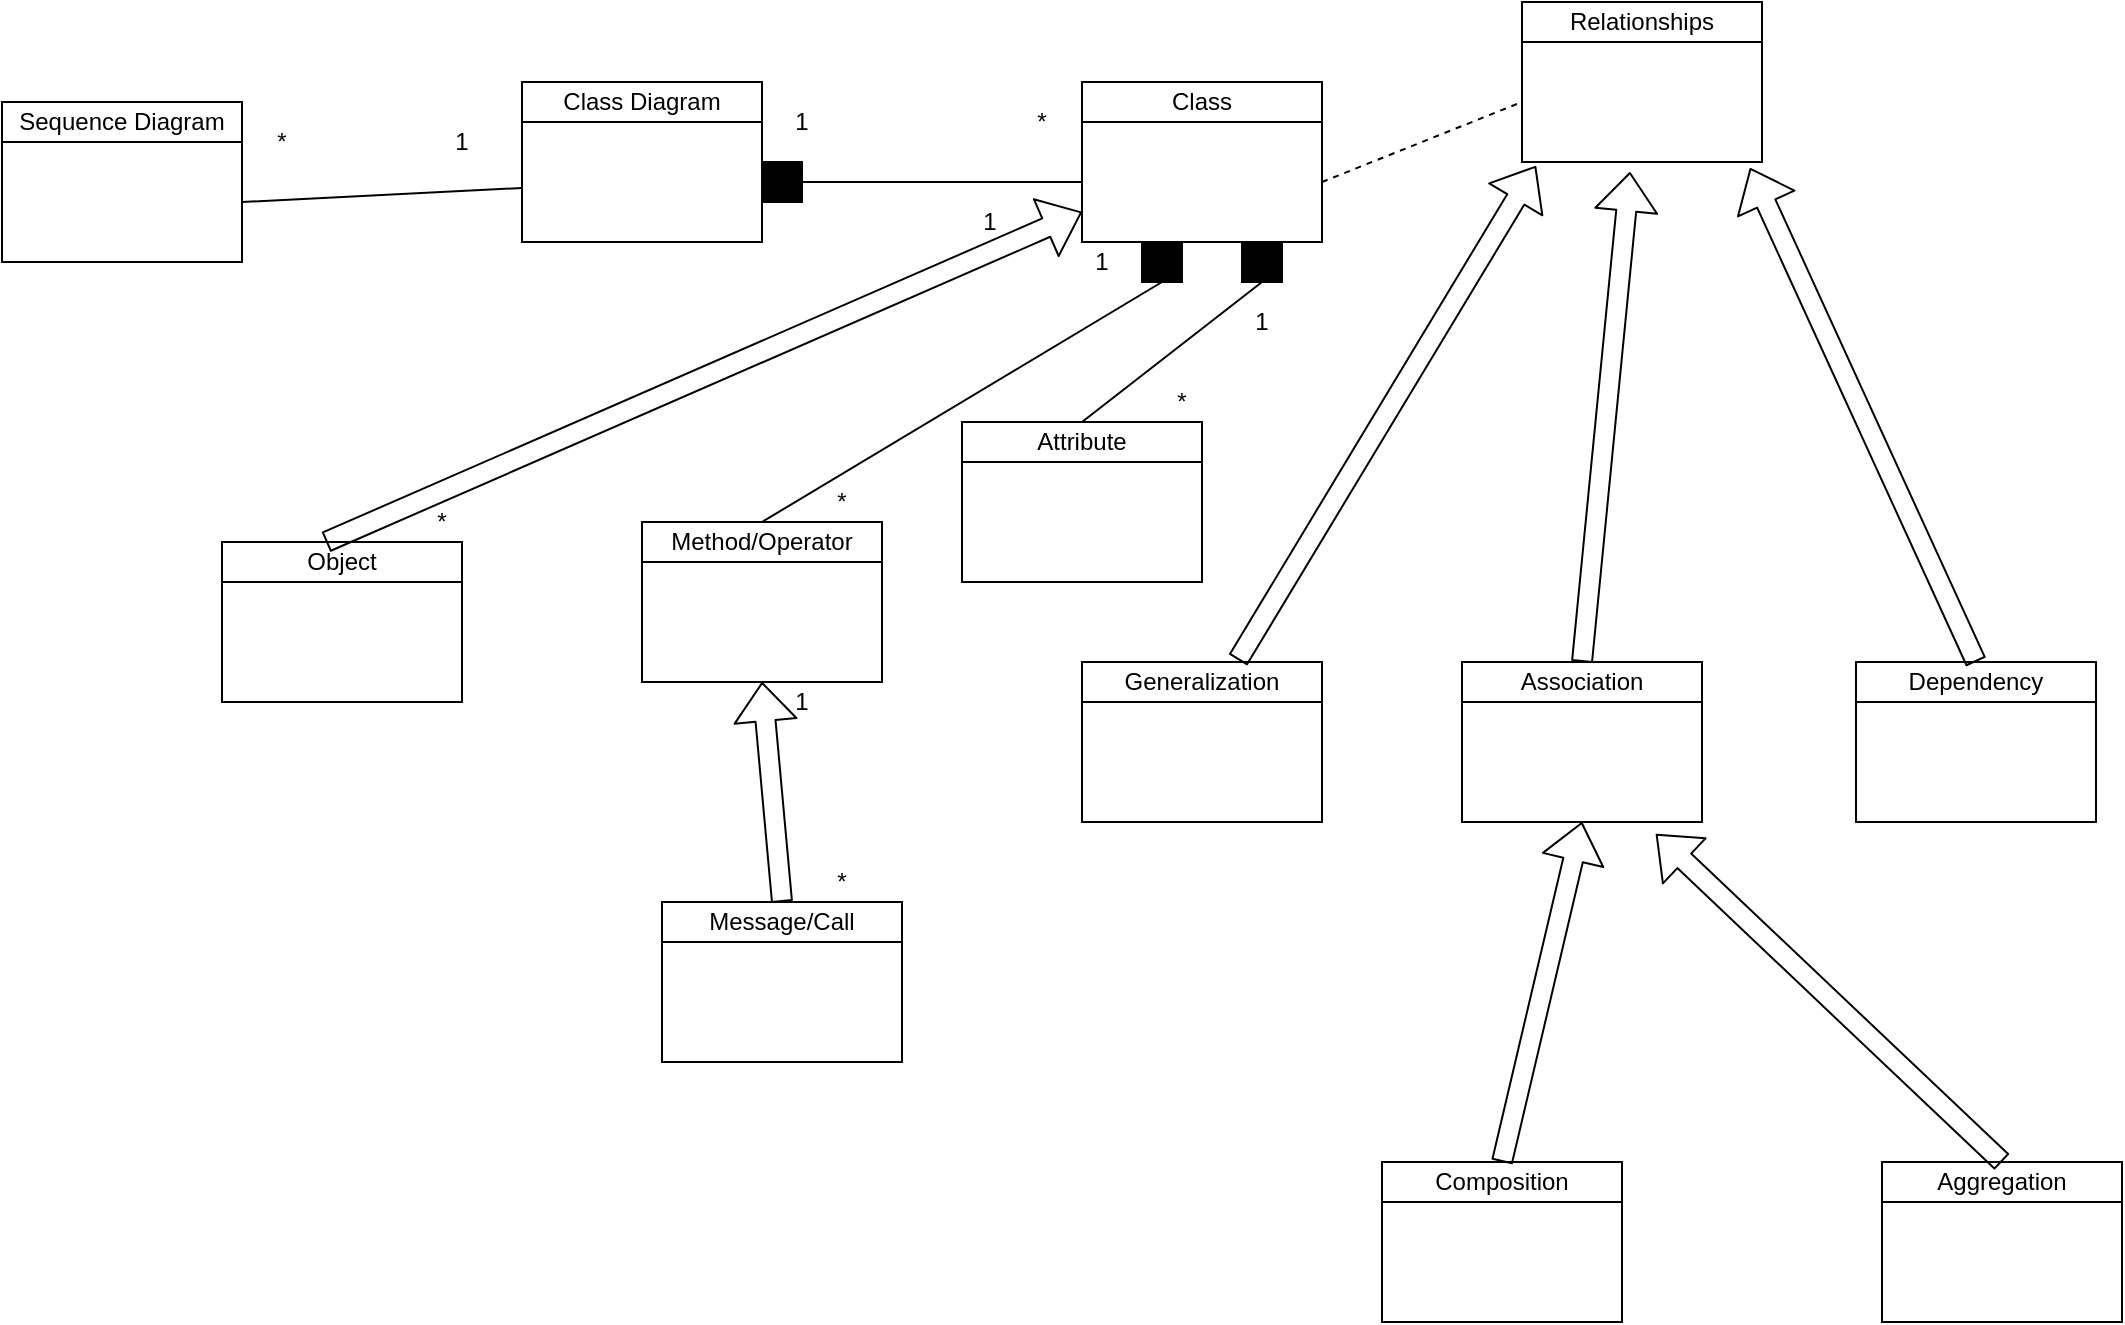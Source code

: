 <mxfile version="13.8.0" type="device"><diagram id="C5RBs43oDa-KdzZeNtuy" name="Page-1"><mxGraphModel dx="1607" dy="1144" grid="1" gridSize="10" guides="1" tooltips="1" connect="1" arrows="1" fold="1" page="1" pageScale="1" pageWidth="827" pageHeight="1169" math="0" shadow="0"><root><mxCell id="WIyWlLk6GJQsqaUBKTNV-0"/><mxCell id="WIyWlLk6GJQsqaUBKTNV-1" parent="WIyWlLk6GJQsqaUBKTNV-0"/><mxCell id="rVZqdm1MpeR4wjOxYr3R-0" value="" style="rounded=0;whiteSpace=wrap;html=1;" vertex="1" parent="WIyWlLk6GJQsqaUBKTNV-1"><mxGeometry x="160" y="220" width="120" height="60" as="geometry"/></mxCell><mxCell id="rVZqdm1MpeR4wjOxYr3R-1" value="Class Diagram" style="rounded=0;whiteSpace=wrap;html=1;" vertex="1" parent="WIyWlLk6GJQsqaUBKTNV-1"><mxGeometry x="160" y="200" width="120" height="20" as="geometry"/></mxCell><mxCell id="rVZqdm1MpeR4wjOxYr3R-2" value="" style="rounded=0;whiteSpace=wrap;html=1;" vertex="1" parent="WIyWlLk6GJQsqaUBKTNV-1"><mxGeometry x="440" y="220" width="120" height="60" as="geometry"/></mxCell><mxCell id="rVZqdm1MpeR4wjOxYr3R-3" value="Class" style="rounded=0;whiteSpace=wrap;html=1;" vertex="1" parent="WIyWlLk6GJQsqaUBKTNV-1"><mxGeometry x="440" y="200" width="120" height="20" as="geometry"/></mxCell><mxCell id="rVZqdm1MpeR4wjOxYr3R-4" value="" style="endArrow=none;html=1;entryX=0;entryY=0.5;entryDx=0;entryDy=0;exitX=1;exitY=0.5;exitDx=0;exitDy=0;" edge="1" parent="WIyWlLk6GJQsqaUBKTNV-1" source="rVZqdm1MpeR4wjOxYr3R-5" target="rVZqdm1MpeR4wjOxYr3R-2"><mxGeometry width="50" height="50" relative="1" as="geometry"><mxPoint x="370" y="250" as="sourcePoint"/><mxPoint x="470" y="460" as="targetPoint"/><Array as="points"><mxPoint x="370" y="250"/></Array></mxGeometry></mxCell><mxCell id="rVZqdm1MpeR4wjOxYr3R-5" value="" style="whiteSpace=wrap;html=1;aspect=fixed;fillColor=#000000;" vertex="1" parent="WIyWlLk6GJQsqaUBKTNV-1"><mxGeometry x="280" y="240" width="20" height="20" as="geometry"/></mxCell><mxCell id="rVZqdm1MpeR4wjOxYr3R-6" value="" style="rounded=0;whiteSpace=wrap;html=1;" vertex="1" parent="WIyWlLk6GJQsqaUBKTNV-1"><mxGeometry x="220" y="440" width="120" height="60" as="geometry"/></mxCell><mxCell id="rVZqdm1MpeR4wjOxYr3R-7" value="Method/Operator" style="rounded=0;whiteSpace=wrap;html=1;" vertex="1" parent="WIyWlLk6GJQsqaUBKTNV-1"><mxGeometry x="220" y="420" width="120" height="20" as="geometry"/></mxCell><mxCell id="rVZqdm1MpeR4wjOxYr3R-8" value="" style="endArrow=none;html=1;entryX=0.5;entryY=0;entryDx=0;entryDy=0;exitX=0.5;exitY=1;exitDx=0;exitDy=0;" edge="1" parent="WIyWlLk6GJQsqaUBKTNV-1" source="rVZqdm1MpeR4wjOxYr3R-9" target="rVZqdm1MpeR4wjOxYr3R-7"><mxGeometry width="50" height="50" relative="1" as="geometry"><mxPoint x="360" y="330" as="sourcePoint"/><mxPoint x="440" y="250" as="targetPoint"/><Array as="points"/></mxGeometry></mxCell><mxCell id="rVZqdm1MpeR4wjOxYr3R-9" value="" style="whiteSpace=wrap;html=1;aspect=fixed;fillColor=#000000;" vertex="1" parent="WIyWlLk6GJQsqaUBKTNV-1"><mxGeometry x="470" y="280" width="20" height="20" as="geometry"/></mxCell><mxCell id="rVZqdm1MpeR4wjOxYr3R-10" value="" style="rounded=0;whiteSpace=wrap;html=1;" vertex="1" parent="WIyWlLk6GJQsqaUBKTNV-1"><mxGeometry x="380" y="390" width="120" height="60" as="geometry"/></mxCell><mxCell id="rVZqdm1MpeR4wjOxYr3R-11" value="Attribute" style="rounded=0;whiteSpace=wrap;html=1;" vertex="1" parent="WIyWlLk6GJQsqaUBKTNV-1"><mxGeometry x="380" y="370" width="120" height="20" as="geometry"/></mxCell><mxCell id="rVZqdm1MpeR4wjOxYr3R-12" value="" style="whiteSpace=wrap;html=1;aspect=fixed;fillColor=#000000;" vertex="1" parent="WIyWlLk6GJQsqaUBKTNV-1"><mxGeometry x="520" y="280" width="20" height="20" as="geometry"/></mxCell><mxCell id="rVZqdm1MpeR4wjOxYr3R-13" value="" style="endArrow=none;html=1;entryX=0.5;entryY=1;entryDx=0;entryDy=0;exitX=0.5;exitY=0;exitDx=0;exitDy=0;" edge="1" parent="WIyWlLk6GJQsqaUBKTNV-1" source="rVZqdm1MpeR4wjOxYr3R-11" target="rVZqdm1MpeR4wjOxYr3R-12"><mxGeometry width="50" height="50" relative="1" as="geometry"><mxPoint x="420" y="510" as="sourcePoint"/><mxPoint x="470" y="460" as="targetPoint"/></mxGeometry></mxCell><mxCell id="rVZqdm1MpeR4wjOxYr3R-15" value="" style="rounded=0;whiteSpace=wrap;html=1;" vertex="1" parent="WIyWlLk6GJQsqaUBKTNV-1"><mxGeometry x="660" y="180" width="120" height="60" as="geometry"/></mxCell><mxCell id="rVZqdm1MpeR4wjOxYr3R-16" value="Relationships" style="rounded=0;whiteSpace=wrap;html=1;" vertex="1" parent="WIyWlLk6GJQsqaUBKTNV-1"><mxGeometry x="660" y="160" width="120" height="20" as="geometry"/></mxCell><mxCell id="rVZqdm1MpeR4wjOxYr3R-17" value="" style="endArrow=none;dashed=1;html=1;entryX=0;entryY=0.5;entryDx=0;entryDy=0;exitX=1;exitY=0.5;exitDx=0;exitDy=0;" edge="1" parent="WIyWlLk6GJQsqaUBKTNV-1" source="rVZqdm1MpeR4wjOxYr3R-2" target="rVZqdm1MpeR4wjOxYr3R-15"><mxGeometry width="50" height="50" relative="1" as="geometry"><mxPoint x="370" y="250" as="sourcePoint"/><mxPoint x="470" y="460" as="targetPoint"/></mxGeometry></mxCell><mxCell id="rVZqdm1MpeR4wjOxYr3R-18" value="" style="rounded=0;whiteSpace=wrap;html=1;" vertex="1" parent="WIyWlLk6GJQsqaUBKTNV-1"><mxGeometry x="440" y="510" width="120" height="60" as="geometry"/></mxCell><mxCell id="rVZqdm1MpeR4wjOxYr3R-19" value="Generalization" style="rounded=0;whiteSpace=wrap;html=1;" vertex="1" parent="WIyWlLk6GJQsqaUBKTNV-1"><mxGeometry x="440" y="490" width="120" height="20" as="geometry"/></mxCell><mxCell id="rVZqdm1MpeR4wjOxYr3R-22" value="" style="rounded=0;whiteSpace=wrap;html=1;" vertex="1" parent="WIyWlLk6GJQsqaUBKTNV-1"><mxGeometry x="827" y="510" width="120" height="60" as="geometry"/></mxCell><mxCell id="rVZqdm1MpeR4wjOxYr3R-23" value="Dependency" style="rounded=0;whiteSpace=wrap;html=1;" vertex="1" parent="WIyWlLk6GJQsqaUBKTNV-1"><mxGeometry x="827" y="490" width="120" height="20" as="geometry"/></mxCell><mxCell id="rVZqdm1MpeR4wjOxYr3R-26" value="" style="rounded=0;whiteSpace=wrap;html=1;" vertex="1" parent="WIyWlLk6GJQsqaUBKTNV-1"><mxGeometry x="630" y="510" width="120" height="60" as="geometry"/></mxCell><mxCell id="rVZqdm1MpeR4wjOxYr3R-27" value="Association" style="rounded=0;whiteSpace=wrap;html=1;" vertex="1" parent="WIyWlLk6GJQsqaUBKTNV-1"><mxGeometry x="630" y="490" width="120" height="20" as="geometry"/></mxCell><mxCell id="rVZqdm1MpeR4wjOxYr3R-30" value="*" style="text;html=1;strokeColor=none;fillColor=none;align=center;verticalAlign=middle;whiteSpace=wrap;rounded=0;" vertex="1" parent="WIyWlLk6GJQsqaUBKTNV-1"><mxGeometry x="400" y="210" width="40" height="20" as="geometry"/></mxCell><mxCell id="rVZqdm1MpeR4wjOxYr3R-31" value="1" style="text;html=1;strokeColor=none;fillColor=none;align=center;verticalAlign=middle;whiteSpace=wrap;rounded=0;" vertex="1" parent="WIyWlLk6GJQsqaUBKTNV-1"><mxGeometry x="280" y="210" width="40" height="20" as="geometry"/></mxCell><mxCell id="rVZqdm1MpeR4wjOxYr3R-32" value="*" style="text;html=1;strokeColor=none;fillColor=none;align=center;verticalAlign=middle;whiteSpace=wrap;rounded=0;" vertex="1" parent="WIyWlLk6GJQsqaUBKTNV-1"><mxGeometry x="300" y="400" width="40" height="20" as="geometry"/></mxCell><mxCell id="rVZqdm1MpeR4wjOxYr3R-33" value="*" style="text;html=1;strokeColor=none;fillColor=none;align=center;verticalAlign=middle;whiteSpace=wrap;rounded=0;" vertex="1" parent="WIyWlLk6GJQsqaUBKTNV-1"><mxGeometry x="470" y="350" width="40" height="20" as="geometry"/></mxCell><mxCell id="rVZqdm1MpeR4wjOxYr3R-34" value="1" style="text;html=1;strokeColor=none;fillColor=none;align=center;verticalAlign=middle;whiteSpace=wrap;rounded=0;" vertex="1" parent="WIyWlLk6GJQsqaUBKTNV-1"><mxGeometry x="430" y="280" width="40" height="20" as="geometry"/></mxCell><mxCell id="rVZqdm1MpeR4wjOxYr3R-35" value="1" style="text;html=1;strokeColor=none;fillColor=none;align=center;verticalAlign=middle;whiteSpace=wrap;rounded=0;" vertex="1" parent="WIyWlLk6GJQsqaUBKTNV-1"><mxGeometry x="510" y="310" width="40" height="20" as="geometry"/></mxCell><mxCell id="rVZqdm1MpeR4wjOxYr3R-37" value="" style="rounded=0;whiteSpace=wrap;html=1;" vertex="1" parent="WIyWlLk6GJQsqaUBKTNV-1"><mxGeometry x="840" y="760" width="120" height="60" as="geometry"/></mxCell><mxCell id="rVZqdm1MpeR4wjOxYr3R-38" value="Aggregation" style="rounded=0;whiteSpace=wrap;html=1;" vertex="1" parent="WIyWlLk6GJQsqaUBKTNV-1"><mxGeometry x="840" y="740" width="120" height="20" as="geometry"/></mxCell><mxCell id="rVZqdm1MpeR4wjOxYr3R-41" value="" style="rounded=0;whiteSpace=wrap;html=1;" vertex="1" parent="WIyWlLk6GJQsqaUBKTNV-1"><mxGeometry x="590" y="760" width="120" height="60" as="geometry"/></mxCell><mxCell id="rVZqdm1MpeR4wjOxYr3R-42" value="Composition" style="rounded=0;whiteSpace=wrap;html=1;" vertex="1" parent="WIyWlLk6GJQsqaUBKTNV-1"><mxGeometry x="590" y="740" width="120" height="20" as="geometry"/></mxCell><mxCell id="rVZqdm1MpeR4wjOxYr3R-50" value="" style="rounded=0;whiteSpace=wrap;html=1;" vertex="1" parent="WIyWlLk6GJQsqaUBKTNV-1"><mxGeometry x="160" y="220" width="120" height="60" as="geometry"/></mxCell><mxCell id="rVZqdm1MpeR4wjOxYr3R-51" value="" style="rounded=0;whiteSpace=wrap;html=1;" vertex="1" parent="WIyWlLk6GJQsqaUBKTNV-1"><mxGeometry x="-100" y="230" width="120" height="60" as="geometry"/></mxCell><mxCell id="rVZqdm1MpeR4wjOxYr3R-52" value="Sequence Diagram" style="rounded=0;whiteSpace=wrap;html=1;" vertex="1" parent="WIyWlLk6GJQsqaUBKTNV-1"><mxGeometry x="-100" y="210" width="120" height="20" as="geometry"/></mxCell><mxCell id="rVZqdm1MpeR4wjOxYr3R-53" value="" style="endArrow=none;html=1;exitX=1;exitY=0.5;exitDx=0;exitDy=0;" edge="1" parent="WIyWlLk6GJQsqaUBKTNV-1" source="rVZqdm1MpeR4wjOxYr3R-51" target="rVZqdm1MpeR4wjOxYr3R-50"><mxGeometry width="50" height="50" relative="1" as="geometry"><mxPoint x="230" y="510" as="sourcePoint"/><mxPoint x="280" y="460" as="targetPoint"/></mxGeometry></mxCell><mxCell id="rVZqdm1MpeR4wjOxYr3R-56" value="1" style="text;html=1;strokeColor=none;fillColor=none;align=center;verticalAlign=middle;whiteSpace=wrap;rounded=0;" vertex="1" parent="WIyWlLk6GJQsqaUBKTNV-1"><mxGeometry x="110" y="220" width="40" height="20" as="geometry"/></mxCell><mxCell id="rVZqdm1MpeR4wjOxYr3R-57" value="*" style="text;html=1;strokeColor=none;fillColor=none;align=center;verticalAlign=middle;whiteSpace=wrap;rounded=0;" vertex="1" parent="WIyWlLk6GJQsqaUBKTNV-1"><mxGeometry x="20" y="220" width="40" height="20" as="geometry"/></mxCell><mxCell id="rVZqdm1MpeR4wjOxYr3R-58" value="" style="rounded=0;whiteSpace=wrap;html=1;" vertex="1" parent="WIyWlLk6GJQsqaUBKTNV-1"><mxGeometry x="10" y="450" width="120" height="60" as="geometry"/></mxCell><mxCell id="rVZqdm1MpeR4wjOxYr3R-59" value="Object" style="rounded=0;whiteSpace=wrap;html=1;" vertex="1" parent="WIyWlLk6GJQsqaUBKTNV-1"><mxGeometry x="10" y="430" width="120" height="20" as="geometry"/></mxCell><mxCell id="rVZqdm1MpeR4wjOxYr3R-60" value="" style="shape=flexArrow;endArrow=classic;html=1;exitX=0.433;exitY=0;exitDx=0;exitDy=0;exitPerimeter=0;entryX=0;entryY=0.75;entryDx=0;entryDy=0;" edge="1" parent="WIyWlLk6GJQsqaUBKTNV-1" source="rVZqdm1MpeR4wjOxYr3R-59" target="rVZqdm1MpeR4wjOxYr3R-2"><mxGeometry width="50" height="50" relative="1" as="geometry"><mxPoint x="310" y="510" as="sourcePoint"/><mxPoint x="360" y="460" as="targetPoint"/></mxGeometry></mxCell><mxCell id="rVZqdm1MpeR4wjOxYr3R-61" value="*" style="text;html=1;strokeColor=none;fillColor=none;align=center;verticalAlign=middle;whiteSpace=wrap;rounded=0;" vertex="1" parent="WIyWlLk6GJQsqaUBKTNV-1"><mxGeometry x="100" y="410" width="40" height="20" as="geometry"/></mxCell><mxCell id="rVZqdm1MpeR4wjOxYr3R-62" value="1" style="text;html=1;strokeColor=none;fillColor=none;align=center;verticalAlign=middle;whiteSpace=wrap;rounded=0;" vertex="1" parent="WIyWlLk6GJQsqaUBKTNV-1"><mxGeometry x="374" y="260" width="40" height="20" as="geometry"/></mxCell><mxCell id="rVZqdm1MpeR4wjOxYr3R-63" value="" style="rounded=0;whiteSpace=wrap;html=1;" vertex="1" parent="WIyWlLk6GJQsqaUBKTNV-1"><mxGeometry x="230" y="630" width="120" height="60" as="geometry"/></mxCell><mxCell id="rVZqdm1MpeR4wjOxYr3R-64" value="Message/Call" style="rounded=0;whiteSpace=wrap;html=1;" vertex="1" parent="WIyWlLk6GJQsqaUBKTNV-1"><mxGeometry x="230" y="610" width="120" height="20" as="geometry"/></mxCell><mxCell id="rVZqdm1MpeR4wjOxYr3R-65" value="" style="shape=flexArrow;endArrow=classic;html=1;exitX=0.5;exitY=0;exitDx=0;exitDy=0;entryX=0.5;entryY=1;entryDx=0;entryDy=0;" edge="1" parent="WIyWlLk6GJQsqaUBKTNV-1" source="rVZqdm1MpeR4wjOxYr3R-64" target="rVZqdm1MpeR4wjOxYr3R-6"><mxGeometry width="50" height="50" relative="1" as="geometry"><mxPoint x="310" y="510" as="sourcePoint"/><mxPoint x="360" y="460" as="targetPoint"/></mxGeometry></mxCell><mxCell id="rVZqdm1MpeR4wjOxYr3R-66" value="1" style="text;html=1;strokeColor=none;fillColor=none;align=center;verticalAlign=middle;whiteSpace=wrap;rounded=0;" vertex="1" parent="WIyWlLk6GJQsqaUBKTNV-1"><mxGeometry x="280" y="500" width="40" height="20" as="geometry"/></mxCell><mxCell id="rVZqdm1MpeR4wjOxYr3R-67" value="*" style="text;html=1;strokeColor=none;fillColor=none;align=center;verticalAlign=middle;whiteSpace=wrap;rounded=0;" vertex="1" parent="WIyWlLk6GJQsqaUBKTNV-1"><mxGeometry x="300" y="590" width="40" height="20" as="geometry"/></mxCell><mxCell id="rVZqdm1MpeR4wjOxYr3R-68" value="" style="shape=flexArrow;endArrow=classic;html=1;exitX=0.65;exitY=-0.05;exitDx=0;exitDy=0;exitPerimeter=0;entryX=0.058;entryY=1.033;entryDx=0;entryDy=0;entryPerimeter=0;" edge="1" parent="WIyWlLk6GJQsqaUBKTNV-1" source="rVZqdm1MpeR4wjOxYr3R-19" target="rVZqdm1MpeR4wjOxYr3R-15"><mxGeometry width="50" height="50" relative="1" as="geometry"><mxPoint x="630" y="510" as="sourcePoint"/><mxPoint x="680" y="460" as="targetPoint"/></mxGeometry></mxCell><mxCell id="rVZqdm1MpeR4wjOxYr3R-69" value="" style="shape=flexArrow;endArrow=classic;html=1;exitX=0.5;exitY=0;exitDx=0;exitDy=0;entryX=0.45;entryY=1.083;entryDx=0;entryDy=0;entryPerimeter=0;" edge="1" parent="WIyWlLk6GJQsqaUBKTNV-1" source="rVZqdm1MpeR4wjOxYr3R-27" target="rVZqdm1MpeR4wjOxYr3R-15"><mxGeometry width="50" height="50" relative="1" as="geometry"><mxPoint x="528" y="499" as="sourcePoint"/><mxPoint x="676.96" y="251.98" as="targetPoint"/></mxGeometry></mxCell><mxCell id="rVZqdm1MpeR4wjOxYr3R-70" value="" style="shape=flexArrow;endArrow=classic;html=1;exitX=0.5;exitY=0;exitDx=0;exitDy=0;entryX=0.95;entryY=1.05;entryDx=0;entryDy=0;entryPerimeter=0;" edge="1" parent="WIyWlLk6GJQsqaUBKTNV-1" source="rVZqdm1MpeR4wjOxYr3R-23" target="rVZqdm1MpeR4wjOxYr3R-15"><mxGeometry width="50" height="50" relative="1" as="geometry"><mxPoint x="700" y="500" as="sourcePoint"/><mxPoint x="724" y="254.98" as="targetPoint"/></mxGeometry></mxCell><mxCell id="rVZqdm1MpeR4wjOxYr3R-71" value="" style="shape=flexArrow;endArrow=classic;html=1;exitX=0.5;exitY=0;exitDx=0;exitDy=0;entryX=0.5;entryY=1;entryDx=0;entryDy=0;" edge="1" parent="WIyWlLk6GJQsqaUBKTNV-1" source="rVZqdm1MpeR4wjOxYr3R-42" target="rVZqdm1MpeR4wjOxYr3R-26"><mxGeometry width="50" height="50" relative="1" as="geometry"><mxPoint x="630" y="510" as="sourcePoint"/><mxPoint x="680" y="460" as="targetPoint"/></mxGeometry></mxCell><mxCell id="rVZqdm1MpeR4wjOxYr3R-72" value="" style="shape=flexArrow;endArrow=classic;html=1;exitX=0.5;exitY=0;exitDx=0;exitDy=0;entryX=0.808;entryY=1.1;entryDx=0;entryDy=0;entryPerimeter=0;" edge="1" parent="WIyWlLk6GJQsqaUBKTNV-1" source="rVZqdm1MpeR4wjOxYr3R-38" target="rVZqdm1MpeR4wjOxYr3R-26"><mxGeometry width="50" height="50" relative="1" as="geometry"><mxPoint x="660" y="750" as="sourcePoint"/><mxPoint x="700" y="580" as="targetPoint"/></mxGeometry></mxCell></root></mxGraphModel></diagram></mxfile>